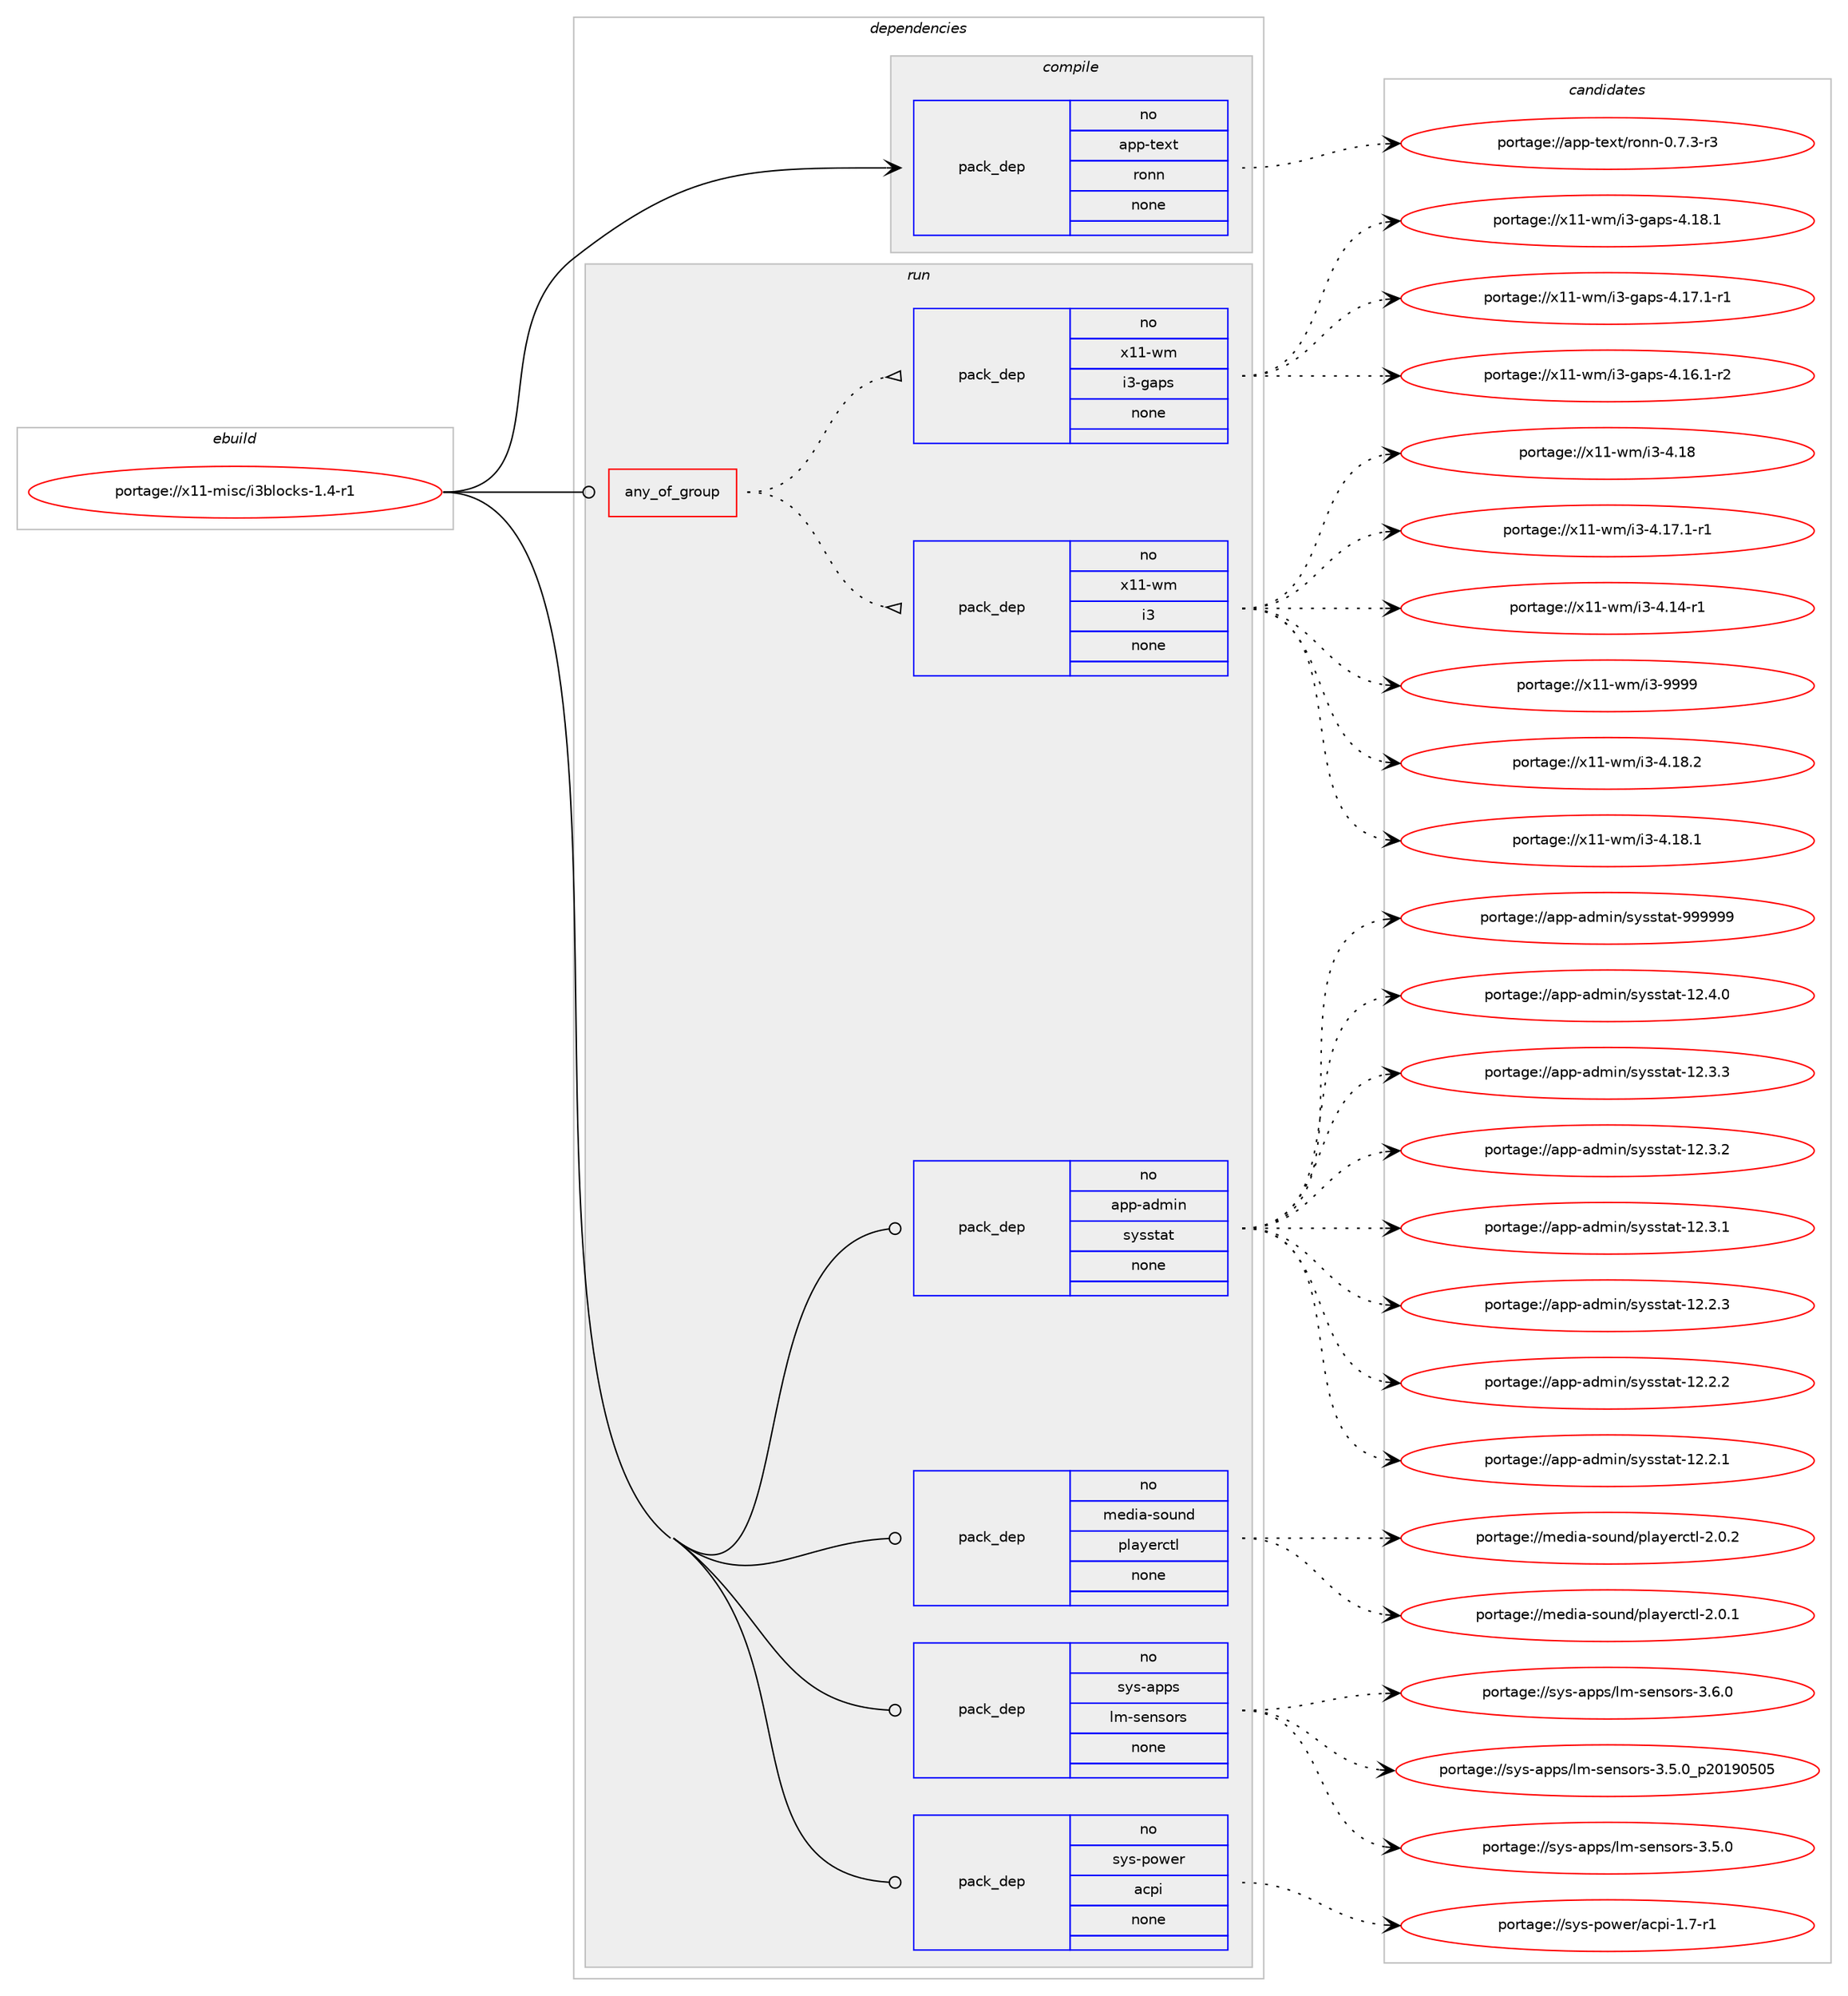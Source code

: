 digraph prolog {

# *************
# Graph options
# *************

newrank=true;
concentrate=true;
compound=true;
graph [rankdir=LR,fontname=Helvetica,fontsize=10,ranksep=1.5];#, ranksep=2.5, nodesep=0.2];
edge  [arrowhead=vee];
node  [fontname=Helvetica,fontsize=10];

# **********
# The ebuild
# **********

subgraph cluster_leftcol {
color=gray;
rank=same;
label=<<i>ebuild</i>>;
id [label="portage://x11-misc/i3blocks-1.4-r1", color=red, width=4, href="../x11-misc/i3blocks-1.4-r1.svg"];
}

# ****************
# The dependencies
# ****************

subgraph cluster_midcol {
color=gray;
label=<<i>dependencies</i>>;
subgraph cluster_compile {
fillcolor="#eeeeee";
style=filled;
label=<<i>compile</i>>;
subgraph pack1305 {
dependency1455 [label=<<TABLE BORDER="0" CELLBORDER="1" CELLSPACING="0" CELLPADDING="4" WIDTH="220"><TR><TD ROWSPAN="6" CELLPADDING="30">pack_dep</TD></TR><TR><TD WIDTH="110">no</TD></TR><TR><TD>app-text</TD></TR><TR><TD>ronn</TD></TR><TR><TD>none</TD></TR><TR><TD></TD></TR></TABLE>>, shape=none, color=blue];
}
id:e -> dependency1455:w [weight=20,style="solid",arrowhead="vee"];
}
subgraph cluster_compileandrun {
fillcolor="#eeeeee";
style=filled;
label=<<i>compile and run</i>>;
}
subgraph cluster_run {
fillcolor="#eeeeee";
style=filled;
label=<<i>run</i>>;
subgraph any10 {
dependency1456 [label=<<TABLE BORDER="0" CELLBORDER="1" CELLSPACING="0" CELLPADDING="4"><TR><TD CELLPADDING="10">any_of_group</TD></TR></TABLE>>, shape=none, color=red];subgraph pack1306 {
dependency1457 [label=<<TABLE BORDER="0" CELLBORDER="1" CELLSPACING="0" CELLPADDING="4" WIDTH="220"><TR><TD ROWSPAN="6" CELLPADDING="30">pack_dep</TD></TR><TR><TD WIDTH="110">no</TD></TR><TR><TD>x11-wm</TD></TR><TR><TD>i3</TD></TR><TR><TD>none</TD></TR><TR><TD></TD></TR></TABLE>>, shape=none, color=blue];
}
dependency1456:e -> dependency1457:w [weight=20,style="dotted",arrowhead="oinv"];
subgraph pack1307 {
dependency1458 [label=<<TABLE BORDER="0" CELLBORDER="1" CELLSPACING="0" CELLPADDING="4" WIDTH="220"><TR><TD ROWSPAN="6" CELLPADDING="30">pack_dep</TD></TR><TR><TD WIDTH="110">no</TD></TR><TR><TD>x11-wm</TD></TR><TR><TD>i3-gaps</TD></TR><TR><TD>none</TD></TR><TR><TD></TD></TR></TABLE>>, shape=none, color=blue];
}
dependency1456:e -> dependency1458:w [weight=20,style="dotted",arrowhead="oinv"];
}
id:e -> dependency1456:w [weight=20,style="solid",arrowhead="odot"];
subgraph pack1308 {
dependency1459 [label=<<TABLE BORDER="0" CELLBORDER="1" CELLSPACING="0" CELLPADDING="4" WIDTH="220"><TR><TD ROWSPAN="6" CELLPADDING="30">pack_dep</TD></TR><TR><TD WIDTH="110">no</TD></TR><TR><TD>app-admin</TD></TR><TR><TD>sysstat</TD></TR><TR><TD>none</TD></TR><TR><TD></TD></TR></TABLE>>, shape=none, color=blue];
}
id:e -> dependency1459:w [weight=20,style="solid",arrowhead="odot"];
subgraph pack1309 {
dependency1460 [label=<<TABLE BORDER="0" CELLBORDER="1" CELLSPACING="0" CELLPADDING="4" WIDTH="220"><TR><TD ROWSPAN="6" CELLPADDING="30">pack_dep</TD></TR><TR><TD WIDTH="110">no</TD></TR><TR><TD>media-sound</TD></TR><TR><TD>playerctl</TD></TR><TR><TD>none</TD></TR><TR><TD></TD></TR></TABLE>>, shape=none, color=blue];
}
id:e -> dependency1460:w [weight=20,style="solid",arrowhead="odot"];
subgraph pack1310 {
dependency1461 [label=<<TABLE BORDER="0" CELLBORDER="1" CELLSPACING="0" CELLPADDING="4" WIDTH="220"><TR><TD ROWSPAN="6" CELLPADDING="30">pack_dep</TD></TR><TR><TD WIDTH="110">no</TD></TR><TR><TD>sys-apps</TD></TR><TR><TD>lm-sensors</TD></TR><TR><TD>none</TD></TR><TR><TD></TD></TR></TABLE>>, shape=none, color=blue];
}
id:e -> dependency1461:w [weight=20,style="solid",arrowhead="odot"];
subgraph pack1311 {
dependency1462 [label=<<TABLE BORDER="0" CELLBORDER="1" CELLSPACING="0" CELLPADDING="4" WIDTH="220"><TR><TD ROWSPAN="6" CELLPADDING="30">pack_dep</TD></TR><TR><TD WIDTH="110">no</TD></TR><TR><TD>sys-power</TD></TR><TR><TD>acpi</TD></TR><TR><TD>none</TD></TR><TR><TD></TD></TR></TABLE>>, shape=none, color=blue];
}
id:e -> dependency1462:w [weight=20,style="solid",arrowhead="odot"];
}
}

# **************
# The candidates
# **************

subgraph cluster_choices {
rank=same;
color=gray;
label=<<i>candidates</i>>;

subgraph choice1305 {
color=black;
nodesep=1;
choice9711211245116101120116471141111101104548465546514511451 [label="portage://app-text/ronn-0.7.3-r3", color=red, width=4,href="../app-text/ronn-0.7.3-r3.svg"];
dependency1455:e -> choice9711211245116101120116471141111101104548465546514511451:w [style=dotted,weight="100"];
}
subgraph choice1306 {
color=black;
nodesep=1;
choice12049494511910947105514557575757 [label="portage://x11-wm/i3-9999", color=red, width=4,href="../x11-wm/i3-9999.svg"];
choice120494945119109471055145524649564650 [label="portage://x11-wm/i3-4.18.2", color=red, width=4,href="../x11-wm/i3-4.18.2.svg"];
choice120494945119109471055145524649564649 [label="portage://x11-wm/i3-4.18.1", color=red, width=4,href="../x11-wm/i3-4.18.1.svg"];
choice12049494511910947105514552464956 [label="portage://x11-wm/i3-4.18", color=red, width=4,href="../x11-wm/i3-4.18.svg"];
choice1204949451191094710551455246495546494511449 [label="portage://x11-wm/i3-4.17.1-r1", color=red, width=4,href="../x11-wm/i3-4.17.1-r1.svg"];
choice120494945119109471055145524649524511449 [label="portage://x11-wm/i3-4.14-r1", color=red, width=4,href="../x11-wm/i3-4.14-r1.svg"];
dependency1457:e -> choice12049494511910947105514557575757:w [style=dotted,weight="100"];
dependency1457:e -> choice120494945119109471055145524649564650:w [style=dotted,weight="100"];
dependency1457:e -> choice120494945119109471055145524649564649:w [style=dotted,weight="100"];
dependency1457:e -> choice12049494511910947105514552464956:w [style=dotted,weight="100"];
dependency1457:e -> choice1204949451191094710551455246495546494511449:w [style=dotted,weight="100"];
dependency1457:e -> choice120494945119109471055145524649524511449:w [style=dotted,weight="100"];
}
subgraph choice1307 {
color=black;
nodesep=1;
choice1204949451191094710551451039711211545524649564649 [label="portage://x11-wm/i3-gaps-4.18.1", color=red, width=4,href="../x11-wm/i3-gaps-4.18.1.svg"];
choice12049494511910947105514510397112115455246495546494511449 [label="portage://x11-wm/i3-gaps-4.17.1-r1", color=red, width=4,href="../x11-wm/i3-gaps-4.17.1-r1.svg"];
choice12049494511910947105514510397112115455246495446494511450 [label="portage://x11-wm/i3-gaps-4.16.1-r2", color=red, width=4,href="../x11-wm/i3-gaps-4.16.1-r2.svg"];
dependency1458:e -> choice1204949451191094710551451039711211545524649564649:w [style=dotted,weight="100"];
dependency1458:e -> choice12049494511910947105514510397112115455246495546494511449:w [style=dotted,weight="100"];
dependency1458:e -> choice12049494511910947105514510397112115455246495446494511450:w [style=dotted,weight="100"];
}
subgraph choice1308 {
color=black;
nodesep=1;
choice971121124597100109105110471151211151151169711645575757575757 [label="portage://app-admin/sysstat-999999", color=red, width=4,href="../app-admin/sysstat-999999.svg"];
choice971121124597100109105110471151211151151169711645495046524648 [label="portage://app-admin/sysstat-12.4.0", color=red, width=4,href="../app-admin/sysstat-12.4.0.svg"];
choice971121124597100109105110471151211151151169711645495046514651 [label="portage://app-admin/sysstat-12.3.3", color=red, width=4,href="../app-admin/sysstat-12.3.3.svg"];
choice971121124597100109105110471151211151151169711645495046514650 [label="portage://app-admin/sysstat-12.3.2", color=red, width=4,href="../app-admin/sysstat-12.3.2.svg"];
choice971121124597100109105110471151211151151169711645495046514649 [label="portage://app-admin/sysstat-12.3.1", color=red, width=4,href="../app-admin/sysstat-12.3.1.svg"];
choice971121124597100109105110471151211151151169711645495046504651 [label="portage://app-admin/sysstat-12.2.3", color=red, width=4,href="../app-admin/sysstat-12.2.3.svg"];
choice971121124597100109105110471151211151151169711645495046504650 [label="portage://app-admin/sysstat-12.2.2", color=red, width=4,href="../app-admin/sysstat-12.2.2.svg"];
choice971121124597100109105110471151211151151169711645495046504649 [label="portage://app-admin/sysstat-12.2.1", color=red, width=4,href="../app-admin/sysstat-12.2.1.svg"];
dependency1459:e -> choice971121124597100109105110471151211151151169711645575757575757:w [style=dotted,weight="100"];
dependency1459:e -> choice971121124597100109105110471151211151151169711645495046524648:w [style=dotted,weight="100"];
dependency1459:e -> choice971121124597100109105110471151211151151169711645495046514651:w [style=dotted,weight="100"];
dependency1459:e -> choice971121124597100109105110471151211151151169711645495046514650:w [style=dotted,weight="100"];
dependency1459:e -> choice971121124597100109105110471151211151151169711645495046514649:w [style=dotted,weight="100"];
dependency1459:e -> choice971121124597100109105110471151211151151169711645495046504651:w [style=dotted,weight="100"];
dependency1459:e -> choice971121124597100109105110471151211151151169711645495046504650:w [style=dotted,weight="100"];
dependency1459:e -> choice971121124597100109105110471151211151151169711645495046504649:w [style=dotted,weight="100"];
}
subgraph choice1309 {
color=black;
nodesep=1;
choice1091011001059745115111117110100471121089712110111499116108455046484650 [label="portage://media-sound/playerctl-2.0.2", color=red, width=4,href="../media-sound/playerctl-2.0.2.svg"];
choice1091011001059745115111117110100471121089712110111499116108455046484649 [label="portage://media-sound/playerctl-2.0.1", color=red, width=4,href="../media-sound/playerctl-2.0.1.svg"];
dependency1460:e -> choice1091011001059745115111117110100471121089712110111499116108455046484650:w [style=dotted,weight="100"];
dependency1460:e -> choice1091011001059745115111117110100471121089712110111499116108455046484649:w [style=dotted,weight="100"];
}
subgraph choice1310 {
color=black;
nodesep=1;
choice11512111545971121121154710810945115101110115111114115455146544648 [label="portage://sys-apps/lm-sensors-3.6.0", color=red, width=4,href="../sys-apps/lm-sensors-3.6.0.svg"];
choice11512111545971121121154710810945115101110115111114115455146534648951125048495748534853 [label="portage://sys-apps/lm-sensors-3.5.0_p20190505", color=red, width=4,href="../sys-apps/lm-sensors-3.5.0_p20190505.svg"];
choice11512111545971121121154710810945115101110115111114115455146534648 [label="portage://sys-apps/lm-sensors-3.5.0", color=red, width=4,href="../sys-apps/lm-sensors-3.5.0.svg"];
dependency1461:e -> choice11512111545971121121154710810945115101110115111114115455146544648:w [style=dotted,weight="100"];
dependency1461:e -> choice11512111545971121121154710810945115101110115111114115455146534648951125048495748534853:w [style=dotted,weight="100"];
dependency1461:e -> choice11512111545971121121154710810945115101110115111114115455146534648:w [style=dotted,weight="100"];
}
subgraph choice1311 {
color=black;
nodesep=1;
choice11512111545112111119101114479799112105454946554511449 [label="portage://sys-power/acpi-1.7-r1", color=red, width=4,href="../sys-power/acpi-1.7-r1.svg"];
dependency1462:e -> choice11512111545112111119101114479799112105454946554511449:w [style=dotted,weight="100"];
}
}

}
